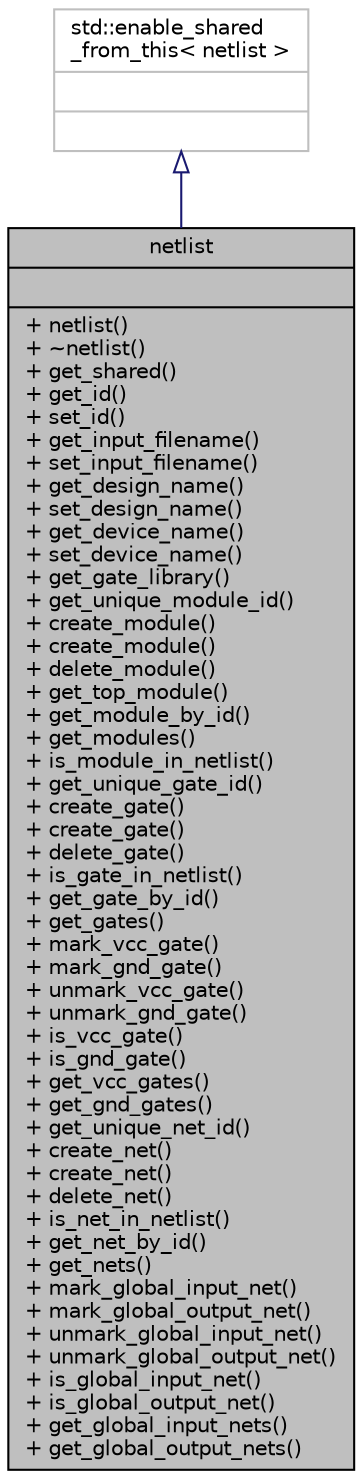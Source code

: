 digraph "netlist"
{
  edge [fontname="Helvetica",fontsize="10",labelfontname="Helvetica",labelfontsize="10"];
  node [fontname="Helvetica",fontsize="10",shape=record];
  Node0 [label="{netlist\n||+ netlist()\l+ ~netlist()\l+ get_shared()\l+ get_id()\l+ set_id()\l+ get_input_filename()\l+ set_input_filename()\l+ get_design_name()\l+ set_design_name()\l+ get_device_name()\l+ set_device_name()\l+ get_gate_library()\l+ get_unique_module_id()\l+ create_module()\l+ create_module()\l+ delete_module()\l+ get_top_module()\l+ get_module_by_id()\l+ get_modules()\l+ is_module_in_netlist()\l+ get_unique_gate_id()\l+ create_gate()\l+ create_gate()\l+ delete_gate()\l+ is_gate_in_netlist()\l+ get_gate_by_id()\l+ get_gates()\l+ mark_vcc_gate()\l+ mark_gnd_gate()\l+ unmark_vcc_gate()\l+ unmark_gnd_gate()\l+ is_vcc_gate()\l+ is_gnd_gate()\l+ get_vcc_gates()\l+ get_gnd_gates()\l+ get_unique_net_id()\l+ create_net()\l+ create_net()\l+ delete_net()\l+ is_net_in_netlist()\l+ get_net_by_id()\l+ get_nets()\l+ mark_global_input_net()\l+ mark_global_output_net()\l+ unmark_global_input_net()\l+ unmark_global_output_net()\l+ is_global_input_net()\l+ is_global_output_net()\l+ get_global_input_nets()\l+ get_global_output_nets()\l}",height=0.2,width=0.4,color="black", fillcolor="grey75", style="filled", fontcolor="black"];
  Node1 -> Node0 [dir="back",color="midnightblue",fontsize="10",style="solid",arrowtail="onormal",fontname="Helvetica"];
  Node1 [label="{std::enable_shared\l_from_this\< netlist \>\n||}",height=0.2,width=0.4,color="grey75", fillcolor="white", style="filled"];
}

